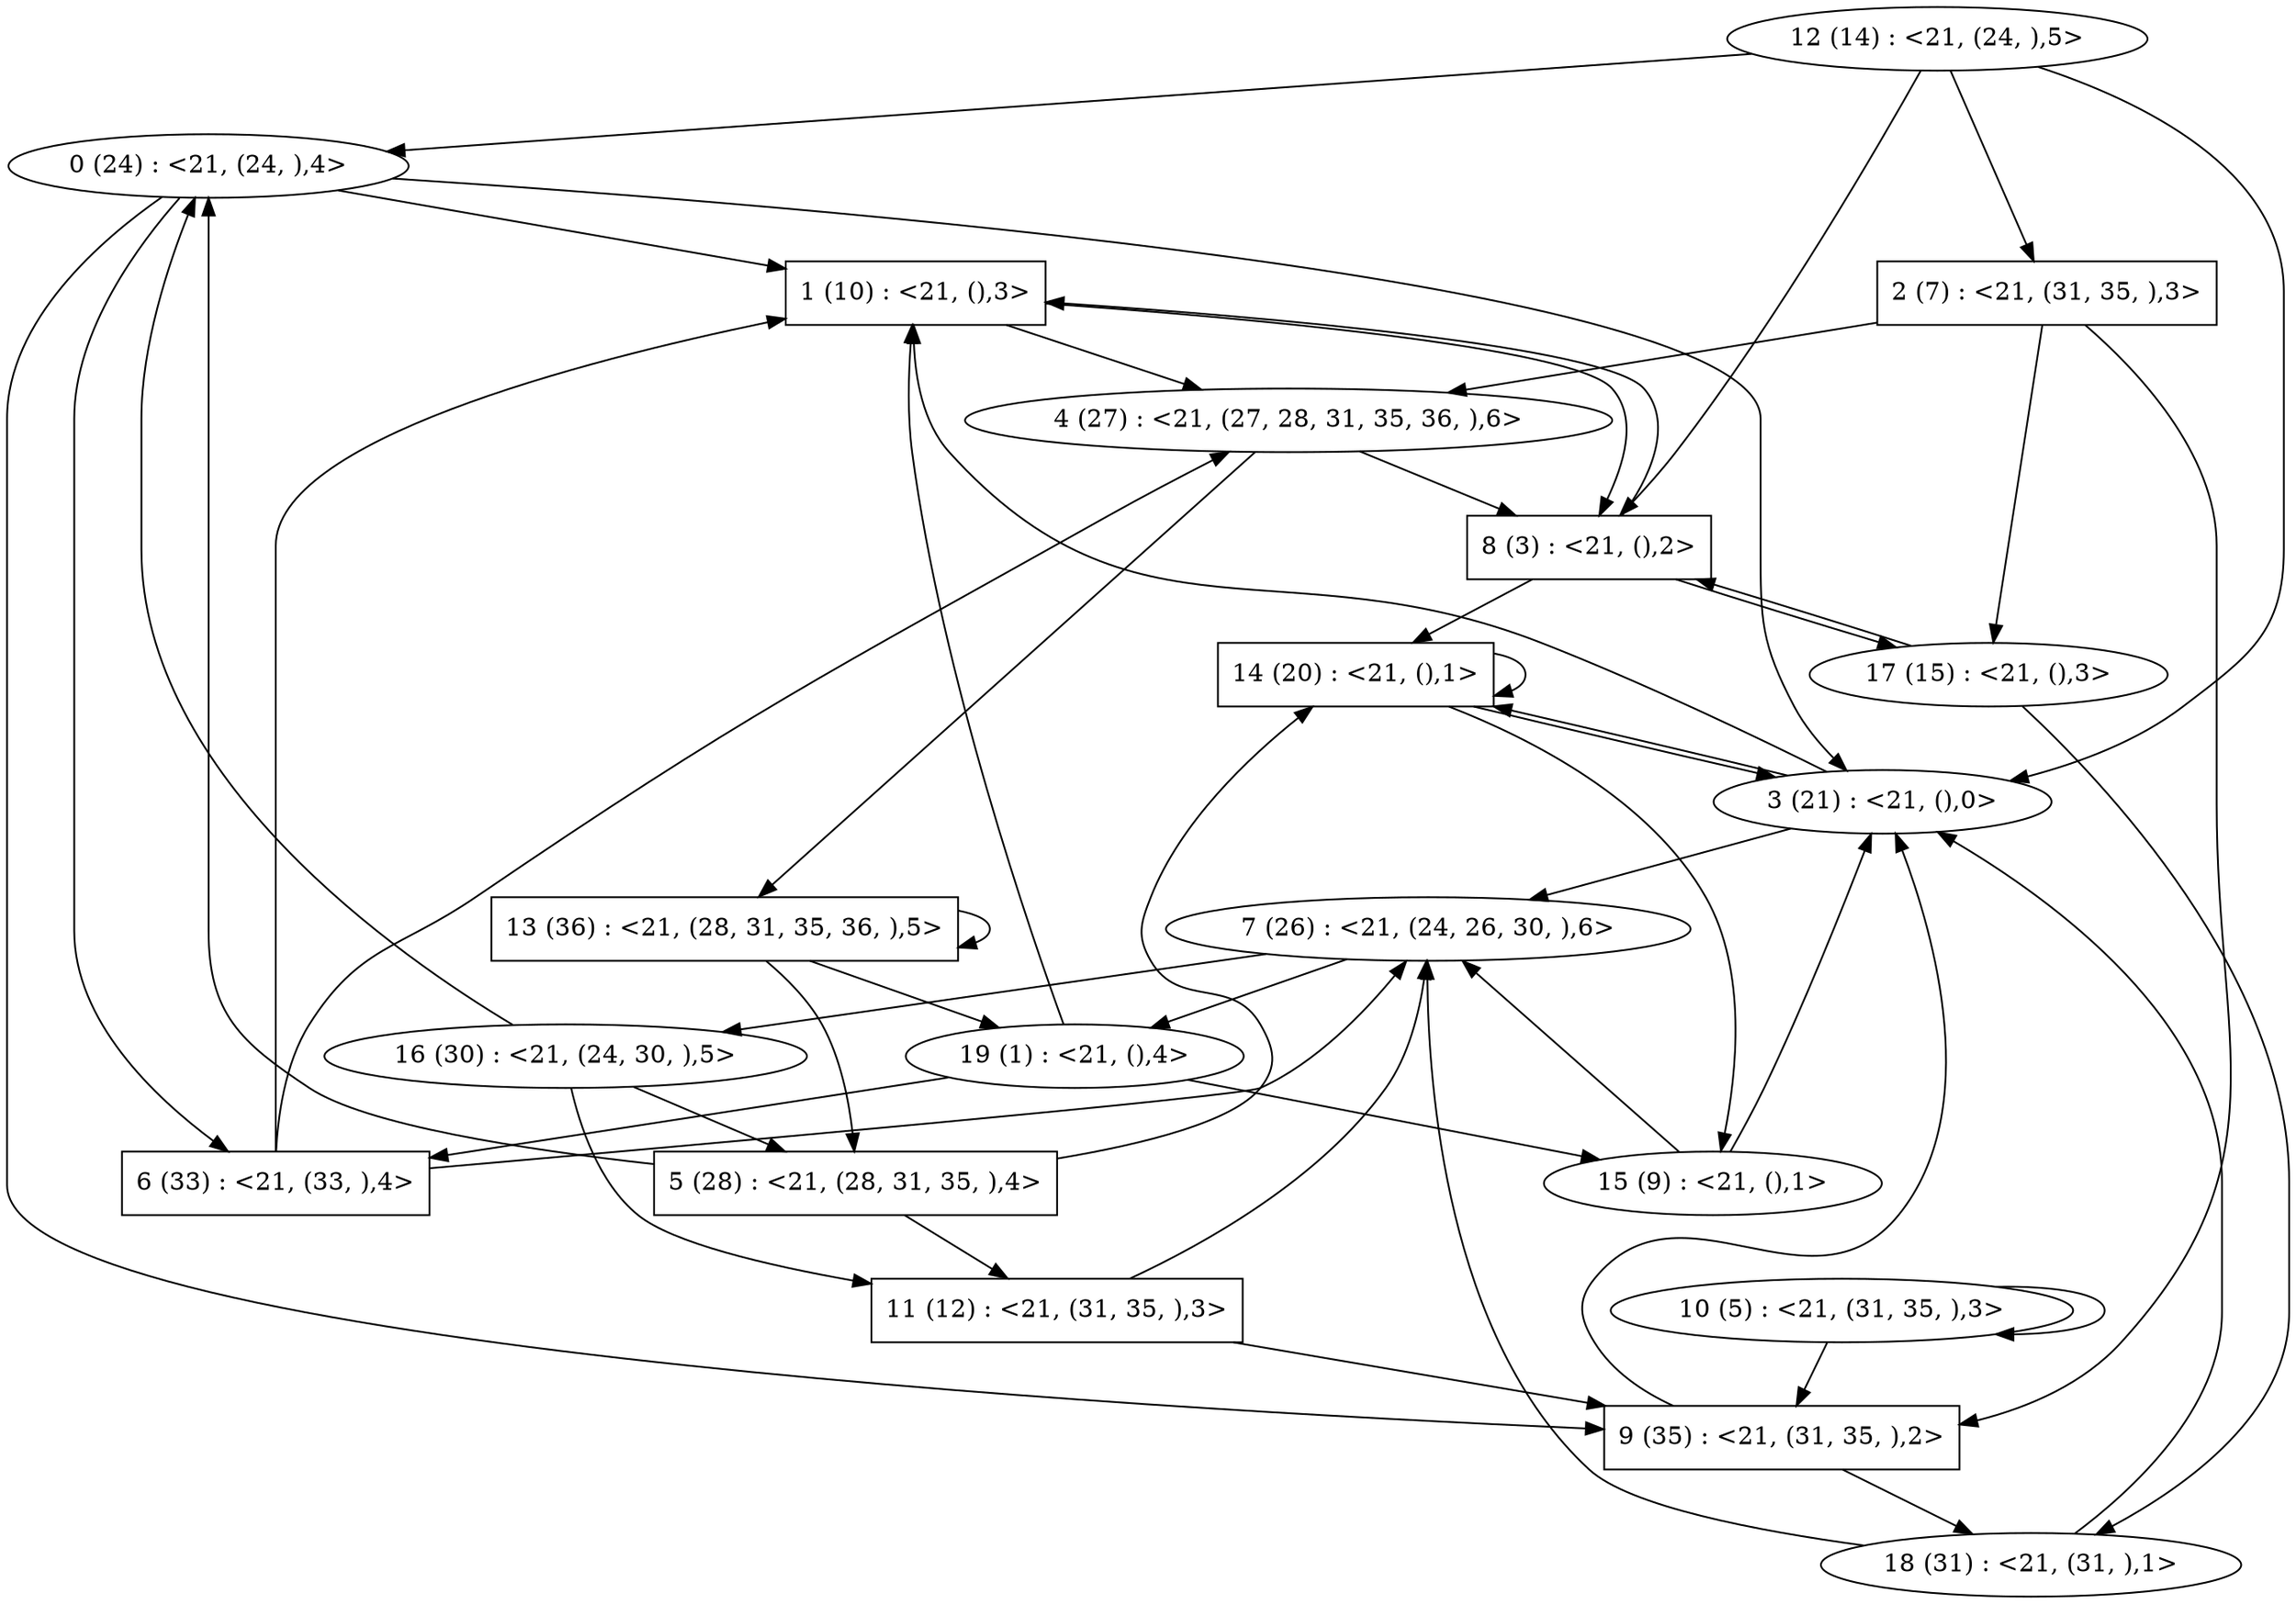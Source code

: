 digraph G { 
"0"[label="\N (24) : <21, (24, ),4>", color=black]
"0"->"1"
"0"->"3"
"0"->"6"
"0"->"9"
"1"[label="\N (10) : <21, (),3>", color=black, shape=polygon ]
"1"->"4"
"1"->"8"
"2"[label="\N (7) : <21, (31, 35, ),3>", color=black, shape=polygon ]
"2"->"4"
"2"->"9"
"2"->"17"
"3"[label="\N (21) : <21, (),0>", color=black]
"3"->"1"
"3"->"7"
"3"->"14"
"4"[label="\N (27) : <21, (27, 28, 31, 35, 36, ),6>", color=black]
"4"->"8"
"4"->"13"
"5"[label="\N (28) : <21, (28, 31, 35, ),4>", color=black, shape=polygon ]
"5"->"0"
"5"->"11"
"5"->"14"
"6"[label="\N (33) : <21, (33, ),4>", color=black, shape=polygon ]
"6"->"1"
"6"->"4"
"6"->"7"
"7"[label="\N (26) : <21, (24, 26, 30, ),6>", color=black]
"7"->"16"
"7"->"19"
"8"[label="\N (3) : <21, (),2>", color=black, shape=polygon ]
"8"->"1"
"8"->"14"
"8"->"17"
"9"[label="\N (35) : <21, (31, 35, ),2>", color=black, shape=polygon ]
"9"->"3"
"9"->"18"
"10"[label="\N (5) : <21, (31, 35, ),3>", color=black]
"10"->"9"
"10"->"10"
"11"[label="\N (12) : <21, (31, 35, ),3>", color=black, shape=polygon ]
"11"->"7"
"11"->"9"
"12"[label="\N (14) : <21, (24, ),5>", color=black]
"12"->"0"
"12"->"2"
"12"->"3"
"12"->"8"
"13"[label="\N (36) : <21, (28, 31, 35, 36, ),5>", color=black, shape=polygon ]
"13"->"5"
"13"->"13"
"13"->"19"
"14"[label="\N (20) : <21, (),1>", color=black, shape=polygon ]
"14"->"3"
"14"->"14"
"14"->"15"
"15"[label="\N (9) : <21, (),1>", color=black]
"15"->"3"
"15"->"7"
"16"[label="\N (30) : <21, (24, 30, ),5>", color=black]
"16"->"0"
"16"->"5"
"16"->"11"
"17"[label="\N (15) : <21, (),3>", color=black]
"17"->"8"
"17"->"18"
"18"[label="\N (31) : <21, (31, ),1>", color=black]
"18"->"3"
"18"->"7"
"19"[label="\N (1) : <21, (),4>", color=black]
"19"->"1"
"19"->"6"
"19"->"15"
}
